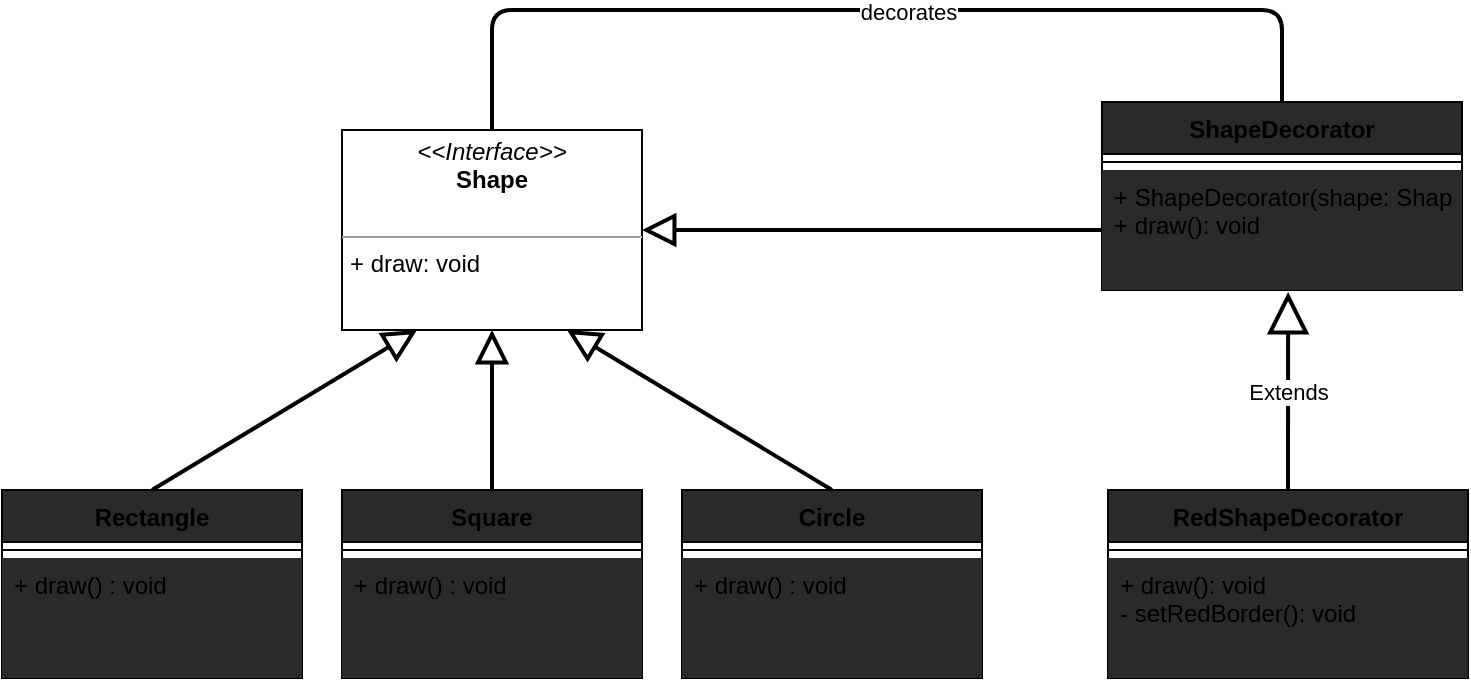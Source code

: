 <mxfile version="14.6.12" type="device"><diagram name="Page-1" id="c4acf3e9-155e-7222-9cf6-157b1a14988f"><mxGraphModel dx="818" dy="1011" grid="1" gridSize="10" guides="1" tooltips="1" connect="1" arrows="1" fold="1" page="1" pageScale="1" pageWidth="850" pageHeight="1100" background="#ffffff" math="0" shadow="0"><root><mxCell id="0"/><mxCell id="1" parent="0"/><mxCell id="En5WrV_N3KCnwjRaHp8J-1" value="Rectangle" style="swimlane;fontStyle=1;align=center;verticalAlign=top;childLayout=stackLayout;horizontal=1;startSize=26;horizontalStack=0;resizeParent=1;resizeParentMax=0;resizeLast=0;collapsible=1;marginBottom=0;fillColor=#2A2A2A;" parent="1" vertex="1"><mxGeometry x="60" y="380" width="150" height="94" as="geometry"/></mxCell><mxCell id="En5WrV_N3KCnwjRaHp8J-3" value="" style="line;strokeWidth=1;fillColor=none;align=left;verticalAlign=middle;spacingTop=-1;spacingLeft=3;spacingRight=3;rotatable=0;labelPosition=right;points=[];portConstraint=eastwest;" parent="En5WrV_N3KCnwjRaHp8J-1" vertex="1"><mxGeometry y="26" width="150" height="8" as="geometry"/></mxCell><mxCell id="En5WrV_N3KCnwjRaHp8J-4" value="+ draw() : void&#10;" style="text;strokeColor=none;align=left;verticalAlign=top;spacingLeft=4;spacingRight=4;overflow=hidden;rotatable=0;points=[[0,0.5],[1,0.5]];portConstraint=eastwest;fillColor=#2a2a2a;" parent="En5WrV_N3KCnwjRaHp8J-1" vertex="1"><mxGeometry y="34" width="150" height="60" as="geometry"/></mxCell><mxCell id="En5WrV_N3KCnwjRaHp8J-5" value="Square" style="swimlane;fontStyle=1;align=center;verticalAlign=top;childLayout=stackLayout;horizontal=1;startSize=26;horizontalStack=0;resizeParent=1;resizeParentMax=0;resizeLast=0;collapsible=1;marginBottom=0;fillColor=#2A2A2A;" parent="1" vertex="1"><mxGeometry x="230" y="380" width="150" height="94" as="geometry"/></mxCell><mxCell id="En5WrV_N3KCnwjRaHp8J-6" value="" style="line;strokeWidth=1;fillColor=none;align=left;verticalAlign=middle;spacingTop=-1;spacingLeft=3;spacingRight=3;rotatable=0;labelPosition=right;points=[];portConstraint=eastwest;" parent="En5WrV_N3KCnwjRaHp8J-5" vertex="1"><mxGeometry y="26" width="150" height="8" as="geometry"/></mxCell><mxCell id="En5WrV_N3KCnwjRaHp8J-7" value="+ draw() : void&#10;" style="text;strokeColor=none;align=left;verticalAlign=top;spacingLeft=4;spacingRight=4;overflow=hidden;rotatable=0;points=[[0,0.5],[1,0.5]];portConstraint=eastwest;fillColor=#2a2a2a;" parent="En5WrV_N3KCnwjRaHp8J-5" vertex="1"><mxGeometry y="34" width="150" height="60" as="geometry"/></mxCell><mxCell id="En5WrV_N3KCnwjRaHp8J-8" value="Circle" style="swimlane;fontStyle=1;align=center;verticalAlign=top;childLayout=stackLayout;horizontal=1;startSize=26;horizontalStack=0;resizeParent=1;resizeParentMax=0;resizeLast=0;collapsible=1;marginBottom=0;fillColor=#2A2A2A;" parent="1" vertex="1"><mxGeometry x="400" y="380" width="150" height="94" as="geometry"/></mxCell><mxCell id="En5WrV_N3KCnwjRaHp8J-9" value="" style="line;strokeWidth=1;fillColor=none;align=left;verticalAlign=middle;spacingTop=-1;spacingLeft=3;spacingRight=3;rotatable=0;labelPosition=right;points=[];portConstraint=eastwest;" parent="En5WrV_N3KCnwjRaHp8J-8" vertex="1"><mxGeometry y="26" width="150" height="8" as="geometry"/></mxCell><mxCell id="En5WrV_N3KCnwjRaHp8J-10" value="+ draw() : void&#10;" style="text;strokeColor=none;align=left;verticalAlign=top;spacingLeft=4;spacingRight=4;overflow=hidden;rotatable=0;points=[[0,0.5],[1,0.5]];portConstraint=eastwest;fillColor=#2a2a2a;" parent="En5WrV_N3KCnwjRaHp8J-8" vertex="1"><mxGeometry y="34" width="150" height="60" as="geometry"/></mxCell><mxCell id="En5WrV_N3KCnwjRaHp8J-11" value="&lt;p style=&quot;margin: 0px ; margin-top: 4px ; text-align: center&quot;&gt;&lt;i&gt;&amp;lt;&amp;lt;Interface&amp;gt;&amp;gt;&lt;/i&gt;&lt;br&gt;&lt;b&gt;Shape&lt;/b&gt;&lt;/p&gt;&lt;br&gt;&lt;hr size=&quot;1&quot;&gt;&lt;p style=&quot;margin: 0px ; margin-left: 4px&quot;&gt;+ draw: void&lt;/p&gt;" style="verticalAlign=top;align=left;overflow=fill;fontSize=12;fontFamily=Helvetica;html=1;" parent="1" vertex="1"><mxGeometry x="230" y="200" width="150" height="100" as="geometry"/></mxCell><mxCell id="En5WrV_N3KCnwjRaHp8J-12" value="" style="endArrow=block;endFill=0;endSize=12;html=1;strokeColor=#000000;strokeWidth=2;entryX=0.25;entryY=1;entryDx=0;entryDy=0;exitX=0.5;exitY=0;exitDx=0;exitDy=0;" parent="1" source="En5WrV_N3KCnwjRaHp8J-1" target="En5WrV_N3KCnwjRaHp8J-11" edge="1"><mxGeometry width="160" relative="1" as="geometry"><mxPoint x="300" y="360" as="sourcePoint"/><mxPoint x="460" y="360" as="targetPoint"/></mxGeometry></mxCell><mxCell id="En5WrV_N3KCnwjRaHp8J-13" value="" style="endArrow=block;endFill=0;endSize=12;html=1;strokeColor=#000000;strokeWidth=2;entryX=0.5;entryY=1;entryDx=0;entryDy=0;exitX=0.5;exitY=0;exitDx=0;exitDy=0;" parent="1" source="En5WrV_N3KCnwjRaHp8J-5" target="En5WrV_N3KCnwjRaHp8J-11" edge="1"><mxGeometry width="160" relative="1" as="geometry"><mxPoint x="145" y="390" as="sourcePoint"/><mxPoint x="277.5" y="310" as="targetPoint"/></mxGeometry></mxCell><mxCell id="En5WrV_N3KCnwjRaHp8J-14" value="" style="endArrow=block;endFill=0;endSize=12;html=1;strokeColor=#000000;strokeWidth=2;entryX=0.75;entryY=1;entryDx=0;entryDy=0;exitX=0.5;exitY=0;exitDx=0;exitDy=0;" parent="1" source="En5WrV_N3KCnwjRaHp8J-8" target="En5WrV_N3KCnwjRaHp8J-11" edge="1"><mxGeometry width="160" relative="1" as="geometry"><mxPoint x="330" y="400" as="sourcePoint"/><mxPoint x="462.5" y="320" as="targetPoint"/></mxGeometry></mxCell><mxCell id="En5WrV_N3KCnwjRaHp8J-15" value="ShapeDecorator" style="swimlane;fontStyle=1;align=center;verticalAlign=top;childLayout=stackLayout;horizontal=1;startSize=26;horizontalStack=0;resizeParent=1;resizeParentMax=0;resizeLast=0;collapsible=1;marginBottom=0;fillColor=#2A2A2A;" parent="1" vertex="1"><mxGeometry x="610" y="186" width="180" height="94" as="geometry"/></mxCell><mxCell id="En5WrV_N3KCnwjRaHp8J-16" value="" style="line;strokeWidth=1;fillColor=none;align=left;verticalAlign=middle;spacingTop=-1;spacingLeft=3;spacingRight=3;rotatable=0;labelPosition=right;points=[];portConstraint=eastwest;" parent="En5WrV_N3KCnwjRaHp8J-15" vertex="1"><mxGeometry y="26" width="180" height="8" as="geometry"/></mxCell><mxCell id="En5WrV_N3KCnwjRaHp8J-17" value="+ ShapeDecorator(shape: Shape)&#10;+ draw(): void" style="text;strokeColor=none;align=left;verticalAlign=top;spacingLeft=4;spacingRight=4;overflow=hidden;rotatable=0;points=[[0,0.5],[1,0.5]];portConstraint=eastwest;fillColor=#2a2a2a;" parent="En5WrV_N3KCnwjRaHp8J-15" vertex="1"><mxGeometry y="34" width="180" height="60" as="geometry"/></mxCell><mxCell id="fP_NFZDVX5TyiGzVGUly-1" value="" style="endArrow=block;endFill=0;endSize=12;html=1;strokeColor=#000000;strokeWidth=2;entryX=1;entryY=0.5;entryDx=0;entryDy=0;exitX=0;exitY=0.5;exitDx=0;exitDy=0;" edge="1" parent="1" source="En5WrV_N3KCnwjRaHp8J-17" target="En5WrV_N3KCnwjRaHp8J-11"><mxGeometry width="160" relative="1" as="geometry"><mxPoint x="541.25" y="340" as="sourcePoint"/><mxPoint x="408.75" y="260" as="targetPoint"/></mxGeometry></mxCell><mxCell id="fP_NFZDVX5TyiGzVGUly-2" value="RedShapeDecorator" style="swimlane;fontStyle=1;align=center;verticalAlign=top;childLayout=stackLayout;horizontal=1;startSize=26;horizontalStack=0;resizeParent=1;resizeParentMax=0;resizeLast=0;collapsible=1;marginBottom=0;fillColor=#2A2A2A;" vertex="1" parent="1"><mxGeometry x="613" y="380" width="180" height="94" as="geometry"/></mxCell><mxCell id="fP_NFZDVX5TyiGzVGUly-3" value="" style="line;strokeWidth=1;fillColor=none;align=left;verticalAlign=middle;spacingTop=-1;spacingLeft=3;spacingRight=3;rotatable=0;labelPosition=right;points=[];portConstraint=eastwest;" vertex="1" parent="fP_NFZDVX5TyiGzVGUly-2"><mxGeometry y="26" width="180" height="8" as="geometry"/></mxCell><mxCell id="fP_NFZDVX5TyiGzVGUly-4" value="+ draw(): void&#10;- setRedBorder(): void" style="text;strokeColor=none;align=left;verticalAlign=top;spacingLeft=4;spacingRight=4;overflow=hidden;rotatable=0;points=[[0,0.5],[1,0.5]];portConstraint=eastwest;fillColor=#2a2a2a;" vertex="1" parent="fP_NFZDVX5TyiGzVGUly-2"><mxGeometry y="34" width="180" height="60" as="geometry"/></mxCell><mxCell id="fP_NFZDVX5TyiGzVGUly-6" value="Extends" style="endArrow=block;endSize=16;endFill=0;html=1;entryX=0.517;entryY=1.017;entryDx=0;entryDy=0;entryPerimeter=0;strokeColor=#000000;exitX=0.5;exitY=0;exitDx=0;exitDy=0;strokeWidth=2;" edge="1" parent="1" source="fP_NFZDVX5TyiGzVGUly-2" target="En5WrV_N3KCnwjRaHp8J-17"><mxGeometry width="160" relative="1" as="geometry"><mxPoint x="590" y="450" as="sourcePoint"/><mxPoint x="750" y="450" as="targetPoint"/></mxGeometry></mxCell><mxCell id="fP_NFZDVX5TyiGzVGUly-9" value="" style="endArrow=none;html=1;strokeColor=#000000;strokeWidth=2;entryX=0.5;entryY=0;entryDx=0;entryDy=0;exitX=0.5;exitY=0;exitDx=0;exitDy=0;" edge="1" parent="1" source="En5WrV_N3KCnwjRaHp8J-11" target="En5WrV_N3KCnwjRaHp8J-15"><mxGeometry width="50" height="50" relative="1" as="geometry"><mxPoint x="410" y="470" as="sourcePoint"/><mxPoint x="460" y="420" as="targetPoint"/><Array as="points"><mxPoint x="305" y="140"/><mxPoint x="700" y="140"/></Array></mxGeometry></mxCell><mxCell id="fP_NFZDVX5TyiGzVGUly-10" value="decorates" style="edgeLabel;html=1;align=center;verticalAlign=middle;resizable=0;points=[];" vertex="1" connectable="0" parent="fP_NFZDVX5TyiGzVGUly-9"><mxGeometry x="0.07" y="-1" relative="1" as="geometry"><mxPoint as="offset"/></mxGeometry></mxCell></root></mxGraphModel></diagram></mxfile>